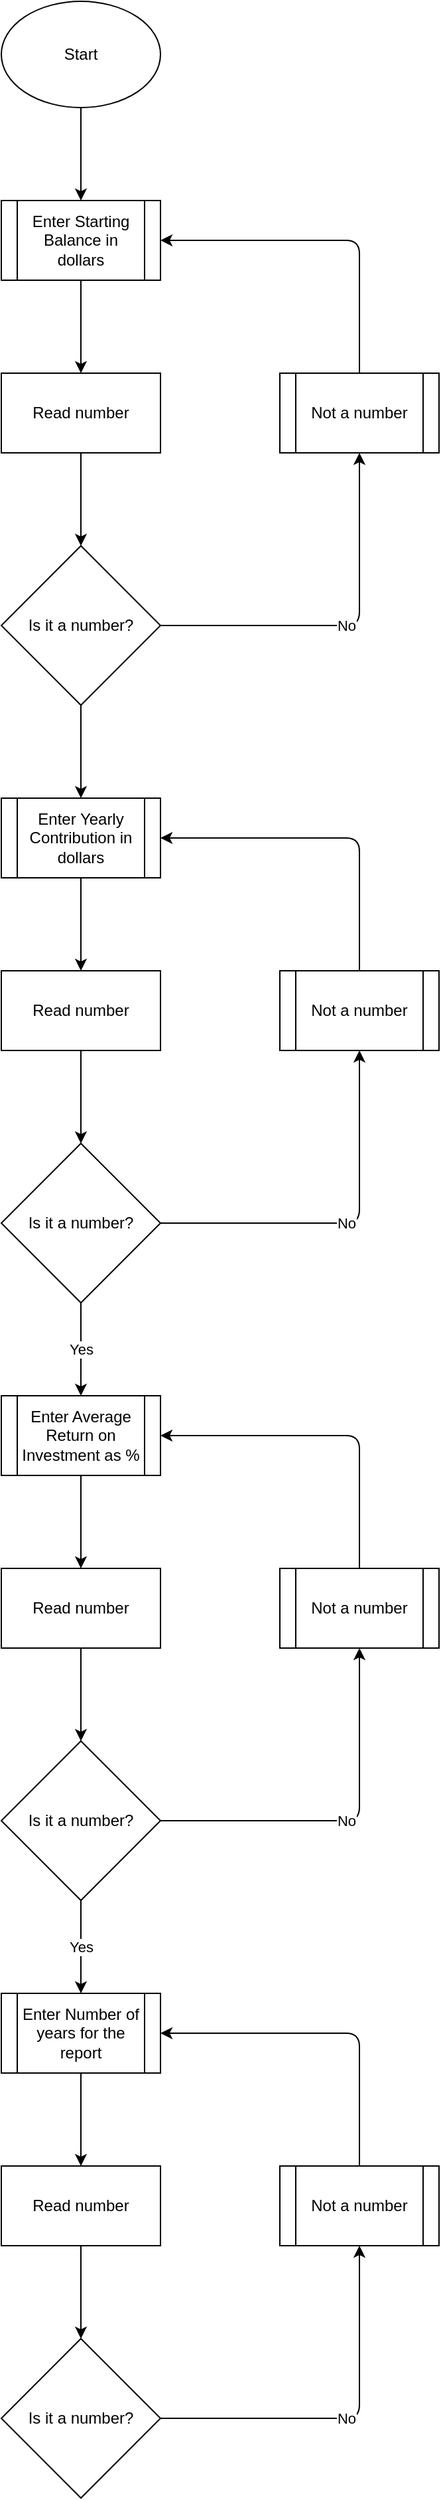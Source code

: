<mxfile version="15.1.1" type="github" pages="2"><diagram id="P4TBW4LBrtt-NNhbF21s" name="Page-1"><mxGraphModel dx="1038" dy="521" grid="1" gridSize="10" guides="1" tooltips="1" connect="1" arrows="1" fold="1" page="1" pageScale="1" pageWidth="850" pageHeight="1100" math="0" shadow="0"><root><mxCell id="0"/><mxCell id="1" parent="0"/><mxCell id="wff94wqB59Gmkspq8Qy1-1" value="Start" style="ellipse;whiteSpace=wrap;html=1;" vertex="1" parent="1"><mxGeometry x="160" y="20" width="120" height="80" as="geometry"/></mxCell><mxCell id="wff94wqB59Gmkspq8Qy1-4" value="Enter Starting Balance in dollars" style="shape=process;whiteSpace=wrap;html=1;backgroundOutline=1;" vertex="1" parent="1"><mxGeometry x="160" y="170" width="120" height="60" as="geometry"/></mxCell><mxCell id="wff94wqB59Gmkspq8Qy1-5" value="Read number" style="rounded=0;whiteSpace=wrap;html=1;" vertex="1" parent="1"><mxGeometry x="160" y="300" width="120" height="60" as="geometry"/></mxCell><mxCell id="wff94wqB59Gmkspq8Qy1-6" value="Is it a number?" style="rhombus;whiteSpace=wrap;html=1;" vertex="1" parent="1"><mxGeometry x="160" y="430" width="120" height="120" as="geometry"/></mxCell><mxCell id="wff94wqB59Gmkspq8Qy1-14" value="" style="endArrow=classic;html=1;exitX=1;exitY=0.5;exitDx=0;exitDy=0;" edge="1" parent="1" source="wff94wqB59Gmkspq8Qy1-6" target="wff94wqB59Gmkspq8Qy1-18"><mxGeometry relative="1" as="geometry"><mxPoint x="190" y="340" as="sourcePoint"/><mxPoint x="430" y="380" as="targetPoint"/><Array as="points"><mxPoint x="430" y="490"/></Array></mxGeometry></mxCell><mxCell id="wff94wqB59Gmkspq8Qy1-15" value="No" style="edgeLabel;resizable=0;html=1;align=center;verticalAlign=middle;" connectable="0" vertex="1" parent="wff94wqB59Gmkspq8Qy1-14"><mxGeometry relative="1" as="geometry"/></mxCell><mxCell id="wff94wqB59Gmkspq8Qy1-18" value="Not a number" style="shape=process;whiteSpace=wrap;html=1;backgroundOutline=1;" vertex="1" parent="1"><mxGeometry x="370" y="300" width="120" height="60" as="geometry"/></mxCell><mxCell id="wff94wqB59Gmkspq8Qy1-23" value="" style="endArrow=classic;html=1;exitX=0.5;exitY=0;exitDx=0;exitDy=0;entryX=1;entryY=0.5;entryDx=0;entryDy=0;" edge="1" parent="1" source="wff94wqB59Gmkspq8Qy1-18" target="wff94wqB59Gmkspq8Qy1-4"><mxGeometry width="50" height="50" relative="1" as="geometry"><mxPoint x="220" y="460" as="sourcePoint"/><mxPoint x="270" y="410" as="targetPoint"/><Array as="points"><mxPoint x="430" y="200"/></Array></mxGeometry></mxCell><mxCell id="wff94wqB59Gmkspq8Qy1-24" value="Enter Yearly Contribution in dollars" style="shape=process;whiteSpace=wrap;html=1;backgroundOutline=1;" vertex="1" parent="1"><mxGeometry x="160" y="620" width="120" height="60" as="geometry"/></mxCell><mxCell id="wff94wqB59Gmkspq8Qy1-25" value="Read number" style="rounded=0;whiteSpace=wrap;html=1;" vertex="1" parent="1"><mxGeometry x="160" y="750" width="120" height="60" as="geometry"/></mxCell><mxCell id="wff94wqB59Gmkspq8Qy1-28" value="Not a number" style="shape=process;whiteSpace=wrap;html=1;backgroundOutline=1;" vertex="1" parent="1"><mxGeometry x="370" y="750" width="120" height="60" as="geometry"/></mxCell><mxCell id="yMeksR2oSP3nN69QYb8Q-17" value="" style="endArrow=classic;html=1;" edge="1" parent="1"><mxGeometry width="50" height="50" relative="1" as="geometry"><mxPoint x="220" y="810" as="sourcePoint"/><mxPoint x="220" y="880" as="targetPoint"/></mxGeometry></mxCell><mxCell id="yMeksR2oSP3nN69QYb8Q-19" value="" style="endArrow=classic;html=1;entryX=0.5;entryY=0;entryDx=0;entryDy=0;" edge="1" parent="1" target="wff94wqB59Gmkspq8Qy1-25"><mxGeometry width="50" height="50" relative="1" as="geometry"><mxPoint x="220" y="680" as="sourcePoint"/><mxPoint x="270" y="630" as="targetPoint"/></mxGeometry></mxCell><mxCell id="yMeksR2oSP3nN69QYb8Q-20" value="" style="endArrow=classic;html=1;entryX=0.5;entryY=0;entryDx=0;entryDy=0;" edge="1" parent="1" target="wff94wqB59Gmkspq8Qy1-24"><mxGeometry width="50" height="50" relative="1" as="geometry"><mxPoint x="220" y="550" as="sourcePoint"/><mxPoint x="270" y="500" as="targetPoint"/></mxGeometry></mxCell><mxCell id="yMeksR2oSP3nN69QYb8Q-21" value="" style="endArrow=classic;html=1;entryX=0.5;entryY=0;entryDx=0;entryDy=0;" edge="1" parent="1" target="wff94wqB59Gmkspq8Qy1-6"><mxGeometry width="50" height="50" relative="1" as="geometry"><mxPoint x="220" y="360" as="sourcePoint"/><mxPoint x="270" y="310" as="targetPoint"/></mxGeometry></mxCell><mxCell id="yMeksR2oSP3nN69QYb8Q-22" value="" style="endArrow=classic;html=1;entryX=0.5;entryY=0;entryDx=0;entryDy=0;" edge="1" parent="1" target="wff94wqB59Gmkspq8Qy1-5"><mxGeometry width="50" height="50" relative="1" as="geometry"><mxPoint x="220" y="230" as="sourcePoint"/><mxPoint x="270" y="180" as="targetPoint"/></mxGeometry></mxCell><mxCell id="yMeksR2oSP3nN69QYb8Q-23" value="" style="endArrow=classic;html=1;entryX=0.5;entryY=0;entryDx=0;entryDy=0;" edge="1" parent="1" target="wff94wqB59Gmkspq8Qy1-4"><mxGeometry width="50" height="50" relative="1" as="geometry"><mxPoint x="220" y="100" as="sourcePoint"/><mxPoint x="270" y="50" as="targetPoint"/></mxGeometry></mxCell><mxCell id="yMeksR2oSP3nN69QYb8Q-24" value="" style="endArrow=classic;html=1;entryX=1;entryY=0.5;entryDx=0;entryDy=0;" edge="1" parent="1" target="wff94wqB59Gmkspq8Qy1-24"><mxGeometry width="50" height="50" relative="1" as="geometry"><mxPoint x="430" y="750" as="sourcePoint"/><mxPoint x="480" y="700" as="targetPoint"/><Array as="points"><mxPoint x="430" y="650"/></Array></mxGeometry></mxCell><mxCell id="yMeksR2oSP3nN69QYb8Q-25" value="" style="endArrow=classic;html=1;entryX=0.5;entryY=0;entryDx=0;entryDy=0;" edge="1" parent="1"><mxGeometry relative="1" as="geometry"><mxPoint x="220" y="1000" as="sourcePoint"/><mxPoint x="220" y="1070" as="targetPoint"/></mxGeometry></mxCell><mxCell id="yMeksR2oSP3nN69QYb8Q-26" value="Yes" style="edgeLabel;resizable=0;html=1;align=center;verticalAlign=middle;" connectable="0" vertex="1" parent="yMeksR2oSP3nN69QYb8Q-25"><mxGeometry relative="1" as="geometry"/></mxCell><mxCell id="yMeksR2oSP3nN69QYb8Q-27" value="" style="endArrow=classic;html=1;entryX=0.5;entryY=1;entryDx=0;entryDy=0;" edge="1" parent="1" target="wff94wqB59Gmkspq8Qy1-28"><mxGeometry relative="1" as="geometry"><mxPoint x="280" y="940" as="sourcePoint"/><mxPoint x="380" y="940" as="targetPoint"/><Array as="points"><mxPoint x="430" y="940"/></Array></mxGeometry></mxCell><mxCell id="yMeksR2oSP3nN69QYb8Q-28" value="No" style="edgeLabel;resizable=0;html=1;align=center;verticalAlign=middle;" connectable="0" vertex="1" parent="yMeksR2oSP3nN69QYb8Q-27"><mxGeometry relative="1" as="geometry"/></mxCell><mxCell id="yMeksR2oSP3nN69QYb8Q-36" value="Is it a number?" style="rhombus;whiteSpace=wrap;html=1;" vertex="1" parent="1"><mxGeometry x="160" y="880" width="120" height="120" as="geometry"/></mxCell><mxCell id="yMeksR2oSP3nN69QYb8Q-37" value="Enter Average Return on Investment as %" style="shape=process;whiteSpace=wrap;html=1;backgroundOutline=1;" vertex="1" parent="1"><mxGeometry x="160" y="1070" width="120" height="60" as="geometry"/></mxCell><mxCell id="yMeksR2oSP3nN69QYb8Q-40" value="Read number" style="rounded=0;whiteSpace=wrap;html=1;" vertex="1" parent="1"><mxGeometry x="160" y="1200" width="120" height="60" as="geometry"/></mxCell><mxCell id="yMeksR2oSP3nN69QYb8Q-41" value="" style="endArrow=classic;html=1;" edge="1" parent="1"><mxGeometry width="50" height="50" relative="1" as="geometry"><mxPoint x="220" y="1260" as="sourcePoint"/><mxPoint x="220" y="1330" as="targetPoint"/></mxGeometry></mxCell><mxCell id="yMeksR2oSP3nN69QYb8Q-42" value="" style="endArrow=classic;html=1;entryX=0.5;entryY=0;entryDx=0;entryDy=0;" edge="1" parent="1" target="yMeksR2oSP3nN69QYb8Q-40"><mxGeometry width="50" height="50" relative="1" as="geometry"><mxPoint x="220" y="1130" as="sourcePoint"/><mxPoint x="270" y="1080" as="targetPoint"/></mxGeometry></mxCell><mxCell id="yMeksR2oSP3nN69QYb8Q-43" value="Is it a number?" style="rhombus;whiteSpace=wrap;html=1;" vertex="1" parent="1"><mxGeometry x="160" y="1330" width="120" height="120" as="geometry"/></mxCell><mxCell id="yMeksR2oSP3nN69QYb8Q-44" value="Not a number" style="shape=process;whiteSpace=wrap;html=1;backgroundOutline=1;" vertex="1" parent="1"><mxGeometry x="370" y="1200" width="120" height="60" as="geometry"/></mxCell><mxCell id="yMeksR2oSP3nN69QYb8Q-45" value="" style="endArrow=classic;html=1;entryX=1;entryY=0.5;entryDx=0;entryDy=0;" edge="1" parent="1"><mxGeometry width="50" height="50" relative="1" as="geometry"><mxPoint x="430" y="1200" as="sourcePoint"/><mxPoint x="280" y="1100" as="targetPoint"/><Array as="points"><mxPoint x="430" y="1100"/></Array></mxGeometry></mxCell><mxCell id="yMeksR2oSP3nN69QYb8Q-46" value="" style="endArrow=classic;html=1;entryX=0.5;entryY=1;entryDx=0;entryDy=0;" edge="1" parent="1" target="yMeksR2oSP3nN69QYb8Q-44"><mxGeometry relative="1" as="geometry"><mxPoint x="280" y="1390" as="sourcePoint"/><mxPoint x="380" y="1390" as="targetPoint"/><Array as="points"><mxPoint x="430" y="1390"/></Array></mxGeometry></mxCell><mxCell id="yMeksR2oSP3nN69QYb8Q-47" value="No" style="edgeLabel;resizable=0;html=1;align=center;verticalAlign=middle;" connectable="0" vertex="1" parent="yMeksR2oSP3nN69QYb8Q-46"><mxGeometry relative="1" as="geometry"/></mxCell><mxCell id="yMeksR2oSP3nN69QYb8Q-48" value="" style="endArrow=classic;html=1;entryX=0.5;entryY=0;entryDx=0;entryDy=0;" edge="1" parent="1"><mxGeometry relative="1" as="geometry"><mxPoint x="220" y="1450" as="sourcePoint"/><mxPoint x="220" y="1520" as="targetPoint"/></mxGeometry></mxCell><mxCell id="yMeksR2oSP3nN69QYb8Q-49" value="Yes" style="edgeLabel;resizable=0;html=1;align=center;verticalAlign=middle;" connectable="0" vertex="1" parent="yMeksR2oSP3nN69QYb8Q-48"><mxGeometry relative="1" as="geometry"/></mxCell><mxCell id="yMeksR2oSP3nN69QYb8Q-50" value="Enter Number of years for the report" style="shape=process;whiteSpace=wrap;html=1;backgroundOutline=1;" vertex="1" parent="1"><mxGeometry x="160" y="1520" width="120" height="60" as="geometry"/></mxCell><mxCell id="yMeksR2oSP3nN69QYb8Q-51" value="Read number" style="rounded=0;whiteSpace=wrap;html=1;" vertex="1" parent="1"><mxGeometry x="160" y="1650" width="120" height="60" as="geometry"/></mxCell><mxCell id="yMeksR2oSP3nN69QYb8Q-52" value="" style="endArrow=classic;html=1;" edge="1" parent="1"><mxGeometry width="50" height="50" relative="1" as="geometry"><mxPoint x="220" y="1710" as="sourcePoint"/><mxPoint x="220" y="1780" as="targetPoint"/></mxGeometry></mxCell><mxCell id="yMeksR2oSP3nN69QYb8Q-53" value="" style="endArrow=classic;html=1;entryX=0.5;entryY=0;entryDx=0;entryDy=0;" edge="1" parent="1" target="yMeksR2oSP3nN69QYb8Q-51"><mxGeometry width="50" height="50" relative="1" as="geometry"><mxPoint x="220" y="1580" as="sourcePoint"/><mxPoint x="270" y="1530" as="targetPoint"/></mxGeometry></mxCell><mxCell id="yMeksR2oSP3nN69QYb8Q-54" value="Is it a number?" style="rhombus;whiteSpace=wrap;html=1;" vertex="1" parent="1"><mxGeometry x="160" y="1780" width="120" height="120" as="geometry"/></mxCell><mxCell id="yMeksR2oSP3nN69QYb8Q-55" value="Not a number" style="shape=process;whiteSpace=wrap;html=1;backgroundOutline=1;" vertex="1" parent="1"><mxGeometry x="370" y="1650" width="120" height="60" as="geometry"/></mxCell><mxCell id="yMeksR2oSP3nN69QYb8Q-56" value="" style="endArrow=classic;html=1;entryX=1;entryY=0.5;entryDx=0;entryDy=0;" edge="1" parent="1"><mxGeometry width="50" height="50" relative="1" as="geometry"><mxPoint x="430" y="1650" as="sourcePoint"/><mxPoint x="280" y="1550" as="targetPoint"/><Array as="points"><mxPoint x="430" y="1550"/></Array></mxGeometry></mxCell><mxCell id="yMeksR2oSP3nN69QYb8Q-57" value="" style="endArrow=classic;html=1;entryX=0.5;entryY=1;entryDx=0;entryDy=0;" edge="1" parent="1" target="yMeksR2oSP3nN69QYb8Q-55"><mxGeometry relative="1" as="geometry"><mxPoint x="280" y="1840" as="sourcePoint"/><mxPoint x="380" y="1840" as="targetPoint"/><Array as="points"><mxPoint x="430" y="1840"/></Array></mxGeometry></mxCell><mxCell id="yMeksR2oSP3nN69QYb8Q-58" value="No" style="edgeLabel;resizable=0;html=1;align=center;verticalAlign=middle;" connectable="0" vertex="1" parent="yMeksR2oSP3nN69QYb8Q-57"><mxGeometry relative="1" as="geometry"/></mxCell></root></mxGraphModel></diagram><diagram id="P01rEMr3Yq5plfQeXu-Q" name="Page-2"><mxGraphModel dx="1038" dy="521" grid="1" gridSize="10" guides="1" tooltips="1" connect="1" arrows="1" fold="1" page="1" pageScale="1" pageWidth="850" pageHeight="1100" math="0" shadow="0"><root><mxCell id="0x7SnDX0zSqgp5Y4k3y--0"/><mxCell id="0x7SnDX0zSqgp5Y4k3y--1" parent="0x7SnDX0zSqgp5Y4k3y--0"/></root></mxGraphModel></diagram></mxfile>